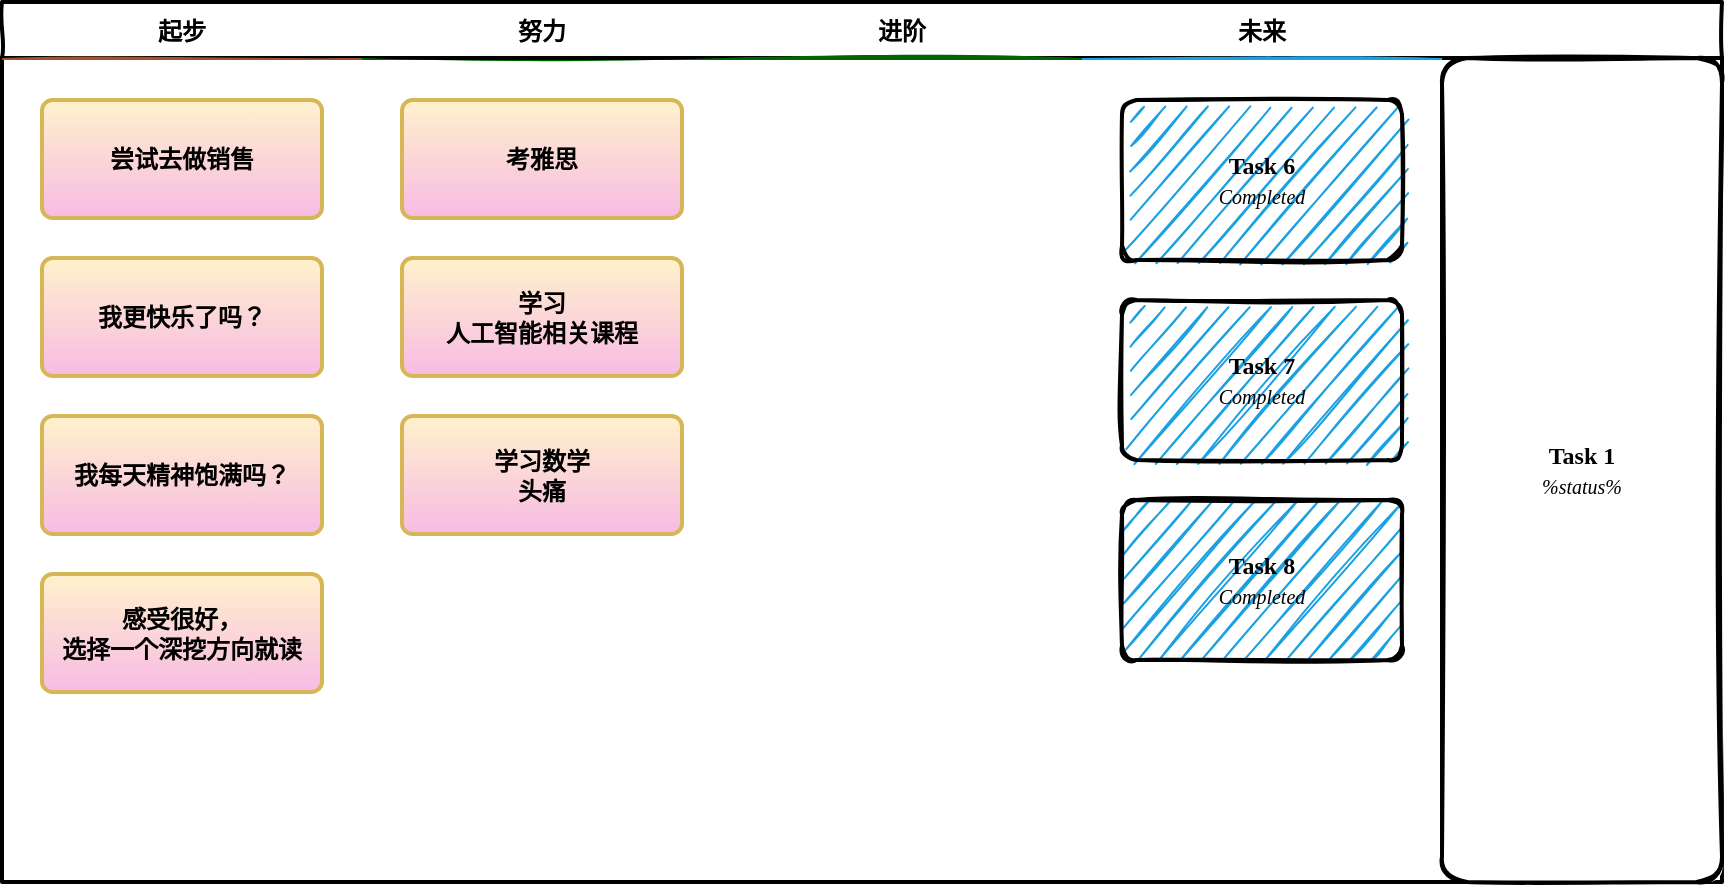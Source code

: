 <mxfile version="22.1.7" type="github">
  <diagram id="prtHgNgQTEPvFCAcTncT" name="Page-1">
    <mxGraphModel dx="954" dy="616" grid="1" gridSize="10" guides="1" tooltips="1" connect="1" arrows="1" fold="1" page="1" pageScale="1" pageWidth="827" pageHeight="1169" math="0" shadow="0">
      <root>
        <mxCell id="0" />
        <mxCell id="1" parent="0" />
        <mxCell id="AhhsZ49npr2kLPAkrbk7-1" value="" style="swimlane;fontStyle=2;childLayout=stackLayout;horizontal=1;startSize=28;horizontalStack=1;resizeParent=1;resizeParentMax=0;resizeLast=0;collapsible=0;marginBottom=0;swimlaneFillColor=none;fontFamily=Permanent Marker;fontSize=16;points=[];verticalAlign=top;stackBorder=0;resizable=1;strokeWidth=2;sketch=1;disableMultiStroke=1;" vertex="1" parent="1">
          <mxGeometry x="20" y="20" width="860" height="440" as="geometry" />
        </mxCell>
        <object label="起步" status="New" id="AhhsZ49npr2kLPAkrbk7-2">
          <mxCell style="swimlane;strokeWidth=2;fontFamily=Permanent Marker;html=0;startSize=1;verticalAlign=bottom;spacingBottom=5;points=[];childLayout=stackLayout;stackBorder=20;stackSpacing=20;resizeLast=0;resizeParent=1;horizontalStack=0;collapsible=0;sketch=1;strokeColor=none;fillStyle=solid;fillColor=#A0522D;" vertex="1" parent="AhhsZ49npr2kLPAkrbk7-1">
            <mxGeometry y="28" width="180" height="412" as="geometry" />
          </mxCell>
        </object>
        <object label="尝试去做销售" placeholders="1" id="AhhsZ49npr2kLPAkrbk7-5">
          <mxCell style="whiteSpace=wrap;html=1;strokeWidth=2;fillColor=#fff2cc;fontStyle=1;spacingTop=0;rounded=1;arcSize=9;points=[];fontFamily=Permanent Marker;hachureGap=8;fillWeight=1;strokeColor=#d6b656;gradientColor=#f7bbe4;" vertex="1" parent="AhhsZ49npr2kLPAkrbk7-2">
            <mxGeometry x="20" y="21" width="140" height="59" as="geometry" />
          </mxCell>
        </object>
        <object label="我更快乐了吗？" placeholders="1" id="AhhsZ49npr2kLPAkrbk7-21">
          <mxCell style="whiteSpace=wrap;html=1;strokeWidth=2;fillColor=#fff2cc;fontStyle=1;spacingTop=0;rounded=1;arcSize=9;points=[];fontFamily=Permanent Marker;hachureGap=8;fillWeight=1;strokeColor=#d6b656;gradientColor=#f7bbe4;" vertex="1" parent="AhhsZ49npr2kLPAkrbk7-2">
            <mxGeometry x="20" y="100" width="140" height="59" as="geometry" />
          </mxCell>
        </object>
        <object label="我每天精神饱满吗？" placeholders="1" id="AhhsZ49npr2kLPAkrbk7-22">
          <mxCell style="whiteSpace=wrap;html=1;strokeWidth=2;fillColor=#fff2cc;fontStyle=1;spacingTop=0;rounded=1;arcSize=9;points=[];fontFamily=Permanent Marker;hachureGap=8;fillWeight=1;strokeColor=#d6b656;gradientColor=#f7bbe4;" vertex="1" parent="AhhsZ49npr2kLPAkrbk7-2">
            <mxGeometry x="20" y="179" width="140" height="59" as="geometry" />
          </mxCell>
        </object>
        <object label="感受很好，&lt;br&gt;选择一个深挖方向就读" placeholders="1" id="AhhsZ49npr2kLPAkrbk7-23">
          <mxCell style="whiteSpace=wrap;html=1;strokeWidth=2;fillColor=#fff2cc;fontStyle=1;spacingTop=0;rounded=1;arcSize=9;points=[];fontFamily=Permanent Marker;hachureGap=8;fillWeight=1;strokeColor=#d6b656;gradientColor=#f7bbe4;" vertex="1" parent="AhhsZ49npr2kLPAkrbk7-2">
            <mxGeometry x="20" y="258" width="140" height="59" as="geometry" />
          </mxCell>
        </object>
        <object label="努力" status="In progress" id="AhhsZ49npr2kLPAkrbk7-6">
          <mxCell style="swimlane;strokeWidth=2;fontFamily=Permanent Marker;html=0;startSize=1;verticalAlign=bottom;spacingBottom=5;points=[];childLayout=stackLayout;stackBorder=20;stackSpacing=20;resizeLast=0;resizeParent=1;horizontalStack=0;collapsible=0;sketch=1;strokeColor=none;fillStyle=solid;fillColor=#006600;" vertex="1" parent="AhhsZ49npr2kLPAkrbk7-1">
            <mxGeometry x="180" y="28" width="180" height="412" as="geometry" />
          </mxCell>
        </object>
        <object label="考雅思" placeholders="1" id="AhhsZ49npr2kLPAkrbk7-24">
          <mxCell style="whiteSpace=wrap;html=1;strokeWidth=2;fillColor=#fff2cc;fontStyle=1;spacingTop=0;rounded=1;arcSize=9;points=[];fontFamily=Permanent Marker;hachureGap=8;fillWeight=1;strokeColor=#d6b656;gradientColor=#f7bbe4;" vertex="1" parent="AhhsZ49npr2kLPAkrbk7-6">
            <mxGeometry x="20" y="21" width="140" height="59" as="geometry" />
          </mxCell>
        </object>
        <object label="学习&lt;br&gt;人工智能相关课程" placeholders="1" id="AhhsZ49npr2kLPAkrbk7-25">
          <mxCell style="whiteSpace=wrap;html=1;strokeWidth=2;fillColor=#fff2cc;fontStyle=1;spacingTop=0;rounded=1;arcSize=9;points=[];fontFamily=Permanent Marker;hachureGap=8;fillWeight=1;strokeColor=#d6b656;gradientColor=#f7bbe4;" vertex="1" parent="AhhsZ49npr2kLPAkrbk7-6">
            <mxGeometry x="20" y="100" width="140" height="59" as="geometry" />
          </mxCell>
        </object>
        <object label="学习数学&lt;br&gt;头痛" placeholders="1" id="AhhsZ49npr2kLPAkrbk7-26">
          <mxCell style="whiteSpace=wrap;html=1;strokeWidth=2;fillColor=#fff2cc;fontStyle=1;spacingTop=0;rounded=1;arcSize=9;points=[];fontFamily=Permanent Marker;hachureGap=8;fillWeight=1;strokeColor=#d6b656;gradientColor=#f7bbe4;" vertex="1" parent="AhhsZ49npr2kLPAkrbk7-6">
            <mxGeometry x="20" y="179" width="140" height="59" as="geometry" />
          </mxCell>
        </object>
        <object label="进阶" status="In progress" id="AhhsZ49npr2kLPAkrbk7-14">
          <mxCell style="swimlane;strokeWidth=2;fontFamily=Permanent Marker;html=0;startSize=1;verticalAlign=bottom;spacingBottom=5;points=[];childLayout=stackLayout;stackBorder=20;stackSpacing=20;resizeLast=0;resizeParent=1;horizontalStack=0;collapsible=0;sketch=1;strokeColor=none;fillStyle=solid;fillColor=#006600;" vertex="1" parent="AhhsZ49npr2kLPAkrbk7-1">
            <mxGeometry x="360" y="28" width="180" height="412" as="geometry" />
          </mxCell>
        </object>
        <object label="未来" status="Completed" id="AhhsZ49npr2kLPAkrbk7-9">
          <mxCell style="swimlane;strokeWidth=2;fontFamily=Permanent Marker;html=0;startSize=1;verticalAlign=bottom;spacingBottom=5;points=[];childLayout=stackLayout;stackBorder=20;stackSpacing=20;resizeLast=0;resizeParent=1;horizontalStack=0;collapsible=0;sketch=1;strokeColor=none;fillStyle=solid;fillColor=#1BA1E2;" vertex="1" parent="AhhsZ49npr2kLPAkrbk7-1">
            <mxGeometry x="540" y="28" width="180" height="412" as="geometry" />
          </mxCell>
        </object>
        <object label="Task 6&lt;br&gt;&lt;span style=&quot;font-weight: normal&quot;&gt;&lt;i&gt;&lt;font style=&quot;font-size: 10px&quot;&gt;%status%&lt;/font&gt;&lt;/i&gt;&lt;/span&gt;" placeholders="1" id="AhhsZ49npr2kLPAkrbk7-10">
          <mxCell style="whiteSpace=wrap;html=1;strokeWidth=2;fillColor=swimlane;fontStyle=1;spacingTop=0;rounded=1;arcSize=9;points=[];sketch=1;fontFamily=Permanent Marker;hachureGap=8;fillWeight=1;" vertex="1" parent="AhhsZ49npr2kLPAkrbk7-9">
            <mxGeometry x="20" y="21" width="140" height="80" as="geometry" />
          </mxCell>
        </object>
        <object label="Task 7&lt;br&gt;&lt;span style=&quot;font-weight: normal&quot;&gt;&lt;i&gt;&lt;font style=&quot;font-size: 10px&quot;&gt;%status%&lt;/font&gt;&lt;/i&gt;&lt;/span&gt;" placeholders="1" id="AhhsZ49npr2kLPAkrbk7-11">
          <mxCell style="whiteSpace=wrap;html=1;strokeWidth=2;fillColor=swimlane;fontStyle=1;spacingTop=0;rounded=1;arcSize=9;points=[];sketch=1;fontFamily=Permanent Marker;hachureGap=8;fillWeight=1;" vertex="1" parent="AhhsZ49npr2kLPAkrbk7-9">
            <mxGeometry x="20" y="121" width="140" height="80" as="geometry" />
          </mxCell>
        </object>
        <object label="Task 8&lt;br&gt;&lt;span style=&quot;font-weight: normal&quot;&gt;&lt;i&gt;&lt;font style=&quot;font-size: 10px&quot;&gt;%status%&lt;/font&gt;&lt;/i&gt;&lt;/span&gt;" placeholders="1" id="AhhsZ49npr2kLPAkrbk7-12">
          <mxCell style="whiteSpace=wrap;html=1;strokeWidth=2;fillColor=swimlane;fontStyle=1;spacingTop=0;rounded=1;arcSize=9;points=[];sketch=1;fontFamily=Permanent Marker;hachureGap=8;fillWeight=1;" vertex="1" parent="AhhsZ49npr2kLPAkrbk7-9">
            <mxGeometry x="20" y="221" width="140" height="80" as="geometry" />
          </mxCell>
        </object>
        <object label="Task 1&lt;br&gt;&lt;span style=&quot;font-weight: normal&quot;&gt;&lt;i&gt;&lt;font style=&quot;font-size: 10px&quot;&gt;%status%&lt;/font&gt;&lt;/i&gt;&lt;/span&gt;" placeholders="1" id="AhhsZ49npr2kLPAkrbk7-13">
          <mxCell style="whiteSpace=wrap;html=1;strokeWidth=2;fillColor=swimlane;fontStyle=1;spacingTop=0;rounded=1;arcSize=9;points=[];sketch=1;fontFamily=Permanent Marker;hachureGap=8;fillWeight=1;" vertex="1" parent="AhhsZ49npr2kLPAkrbk7-1">
            <mxGeometry x="720" y="28" width="140" height="412" as="geometry" />
          </mxCell>
        </object>
      </root>
    </mxGraphModel>
  </diagram>
</mxfile>
